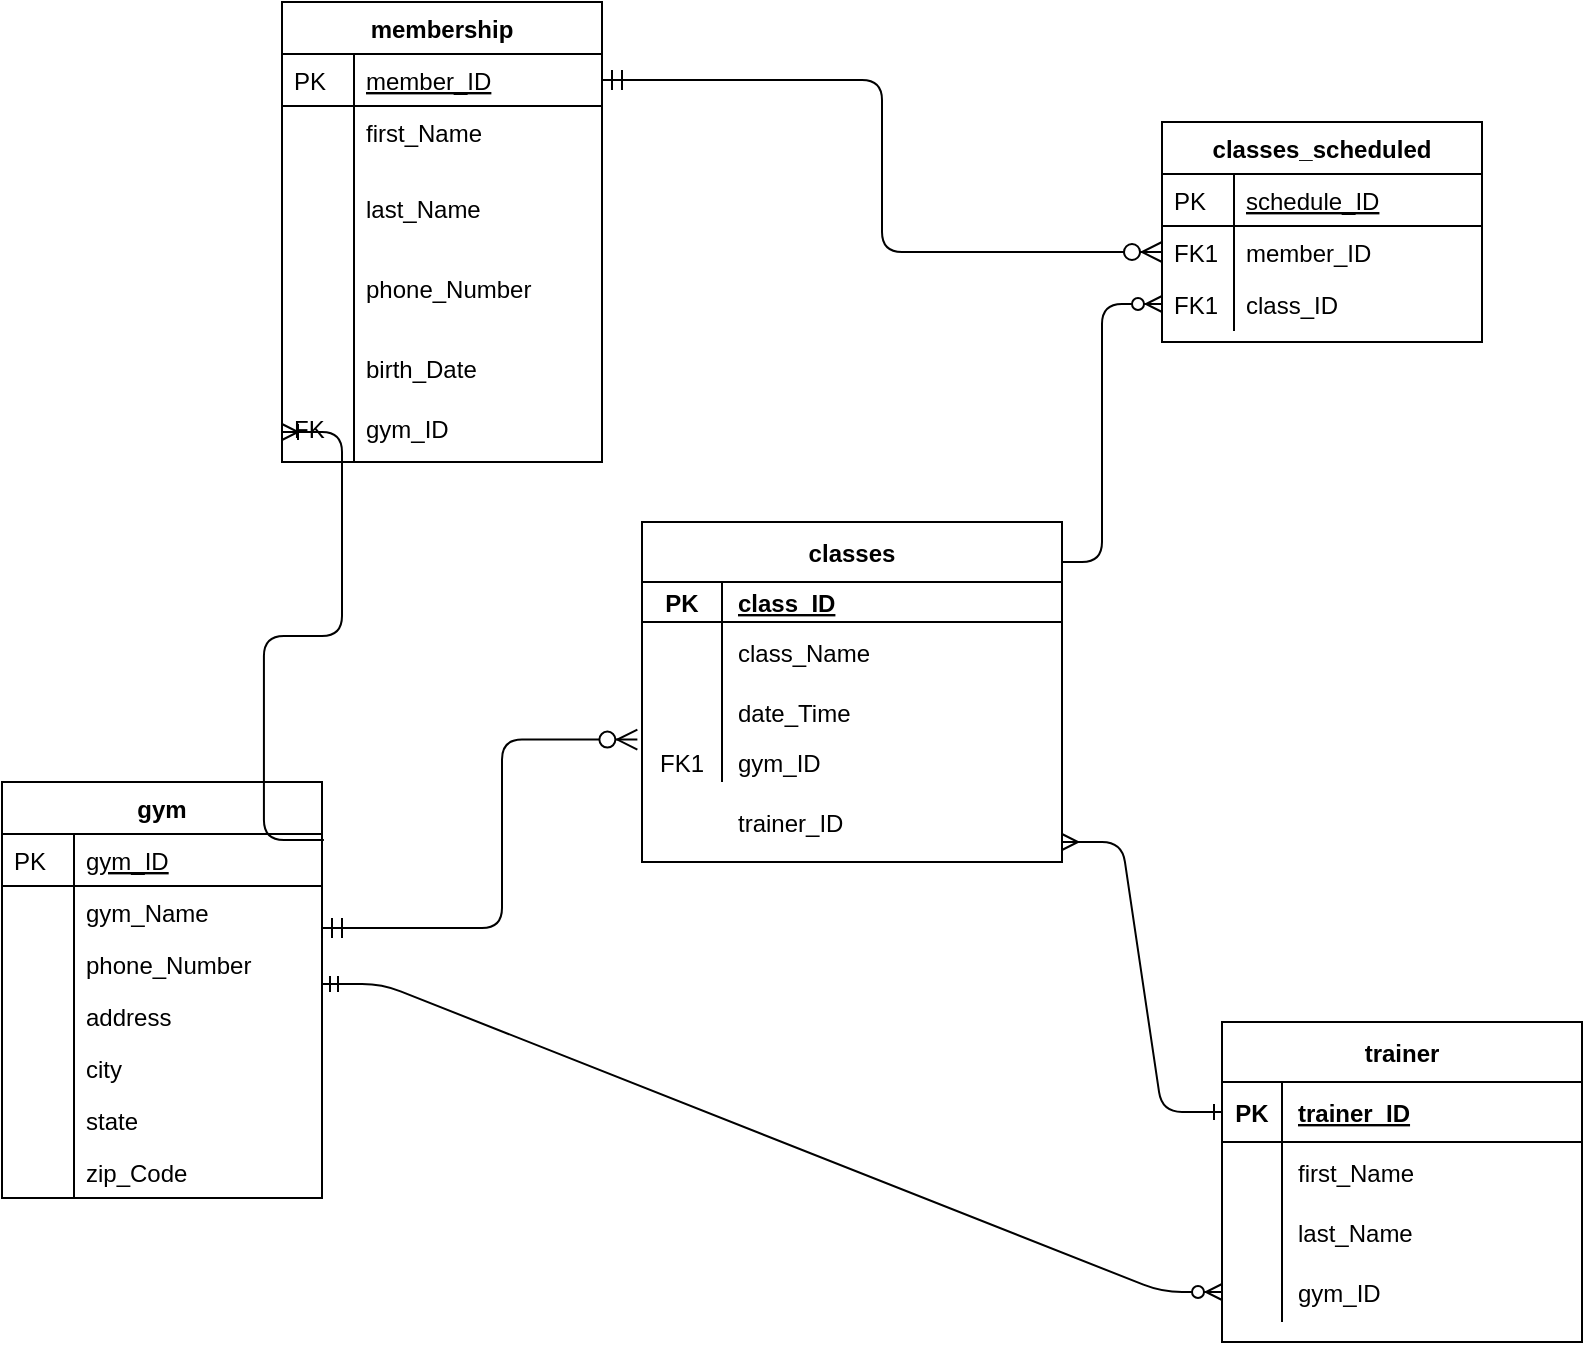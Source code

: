 <mxfile version="13.3.5" type="device"><diagram id="C5RBs43oDa-KdzZeNtuy" name="Page-1"><mxGraphModel dx="1247" dy="701" grid="1" gridSize="10" guides="1" tooltips="1" connect="1" arrows="1" fold="1" page="1" pageScale="1" pageWidth="827" pageHeight="1169" math="0" shadow="0"><root><mxCell id="WIyWlLk6GJQsqaUBKTNV-0"/><mxCell id="WIyWlLk6GJQsqaUBKTNV-1" parent="WIyWlLk6GJQsqaUBKTNV-0"/><mxCell id="zkfFHV4jXpPFQw0GAbJ--51" value="membership" style="swimlane;fontStyle=1;childLayout=stackLayout;horizontal=1;startSize=26;horizontalStack=0;resizeParent=1;resizeLast=0;collapsible=1;marginBottom=0;rounded=0;shadow=0;strokeWidth=1;" parent="WIyWlLk6GJQsqaUBKTNV-1" vertex="1"><mxGeometry x="160" y="120" width="160" height="230" as="geometry"><mxRectangle x="20" y="80" width="160" height="26" as="alternateBounds"/></mxGeometry></mxCell><mxCell id="zkfFHV4jXpPFQw0GAbJ--52" value="member_ID" style="shape=partialRectangle;top=0;left=0;right=0;bottom=1;align=left;verticalAlign=top;fillColor=none;spacingLeft=40;spacingRight=4;overflow=hidden;rotatable=0;points=[[0,0.5],[1,0.5]];portConstraint=eastwest;dropTarget=0;rounded=0;shadow=0;strokeWidth=1;fontStyle=4" parent="zkfFHV4jXpPFQw0GAbJ--51" vertex="1"><mxGeometry y="26" width="160" height="26" as="geometry"/></mxCell><mxCell id="zkfFHV4jXpPFQw0GAbJ--53" value="PK" style="shape=partialRectangle;top=0;left=0;bottom=0;fillColor=none;align=left;verticalAlign=top;spacingLeft=4;spacingRight=4;overflow=hidden;rotatable=0;points=[];portConstraint=eastwest;part=1;" parent="zkfFHV4jXpPFQw0GAbJ--52" vertex="1" connectable="0"><mxGeometry width="36" height="26" as="geometry"/></mxCell><mxCell id="zkfFHV4jXpPFQw0GAbJ--54" value="first_Name" style="shape=partialRectangle;top=0;left=0;right=0;bottom=0;align=left;verticalAlign=top;fillColor=none;spacingLeft=40;spacingRight=4;overflow=hidden;rotatable=0;points=[[0,0.5],[1,0.5]];portConstraint=eastwest;dropTarget=0;rounded=0;shadow=0;strokeWidth=1;" parent="zkfFHV4jXpPFQw0GAbJ--51" vertex="1"><mxGeometry y="52" width="160" height="38" as="geometry"/></mxCell><mxCell id="zkfFHV4jXpPFQw0GAbJ--55" value="" style="shape=partialRectangle;top=0;left=0;bottom=0;fillColor=none;align=left;verticalAlign=top;spacingLeft=4;spacingRight=4;overflow=hidden;rotatable=0;points=[];portConstraint=eastwest;part=1;" parent="zkfFHV4jXpPFQw0GAbJ--54" vertex="1" connectable="0"><mxGeometry width="36" height="38" as="geometry"/></mxCell><mxCell id="4grIBec-K4VdaQURwGYC-119" value="last_Name" style="shape=partialRectangle;top=0;left=0;right=0;bottom=0;align=left;verticalAlign=top;fillColor=none;spacingLeft=40;spacingRight=4;overflow=hidden;rotatable=0;points=[[0,0.5],[1,0.5]];portConstraint=eastwest;dropTarget=0;rounded=0;shadow=0;strokeWidth=1;" parent="zkfFHV4jXpPFQw0GAbJ--51" vertex="1"><mxGeometry y="90" width="160" height="40" as="geometry"/></mxCell><mxCell id="4grIBec-K4VdaQURwGYC-120" value="" style="shape=partialRectangle;top=0;left=0;bottom=0;fillColor=none;align=left;verticalAlign=top;spacingLeft=4;spacingRight=4;overflow=hidden;rotatable=0;points=[];portConstraint=eastwest;part=1;" parent="4grIBec-K4VdaQURwGYC-119" vertex="1" connectable="0"><mxGeometry width="36" height="40" as="geometry"/></mxCell><mxCell id="4grIBec-K4VdaQURwGYC-137" value="phone_Number" style="shape=partialRectangle;top=0;left=0;right=0;bottom=0;align=left;verticalAlign=top;fillColor=none;spacingLeft=40;spacingRight=4;overflow=hidden;rotatable=0;points=[[0,0.5],[1,0.5]];portConstraint=eastwest;dropTarget=0;rounded=0;shadow=0;strokeWidth=1;" parent="zkfFHV4jXpPFQw0GAbJ--51" vertex="1"><mxGeometry y="130" width="160" height="40" as="geometry"/></mxCell><mxCell id="4grIBec-K4VdaQURwGYC-138" value="" style="shape=partialRectangle;top=0;left=0;bottom=0;fillColor=none;align=left;verticalAlign=top;spacingLeft=4;spacingRight=4;overflow=hidden;rotatable=0;points=[];portConstraint=eastwest;part=1;" parent="4grIBec-K4VdaQURwGYC-137" vertex="1" connectable="0"><mxGeometry width="36" height="40" as="geometry"/></mxCell><mxCell id="4grIBec-K4VdaQURwGYC-139" value="birth_Date" style="shape=partialRectangle;top=0;left=0;right=0;bottom=0;align=left;verticalAlign=top;fillColor=none;spacingLeft=40;spacingRight=4;overflow=hidden;rotatable=0;points=[[0,0.5],[1,0.5]];portConstraint=eastwest;dropTarget=0;rounded=0;shadow=0;strokeWidth=1;" parent="zkfFHV4jXpPFQw0GAbJ--51" vertex="1"><mxGeometry y="170" width="160" height="30" as="geometry"/></mxCell><mxCell id="4grIBec-K4VdaQURwGYC-140" value="" style="shape=partialRectangle;top=0;left=0;bottom=0;fillColor=none;align=left;verticalAlign=top;spacingLeft=4;spacingRight=4;overflow=hidden;rotatable=0;points=[];portConstraint=eastwest;part=1;" parent="4grIBec-K4VdaQURwGYC-139" vertex="1" connectable="0"><mxGeometry width="36" height="30" as="geometry"/></mxCell><mxCell id="4grIBec-K4VdaQURwGYC-197" value="gym_ID" style="shape=partialRectangle;top=0;left=0;right=0;bottom=0;align=left;verticalAlign=top;fillColor=none;spacingLeft=40;spacingRight=4;overflow=hidden;rotatable=0;points=[[0,0.5],[1,0.5]];portConstraint=eastwest;dropTarget=0;rounded=0;shadow=0;strokeWidth=1;" parent="zkfFHV4jXpPFQw0GAbJ--51" vertex="1"><mxGeometry y="200" width="160" height="30" as="geometry"/></mxCell><mxCell id="4grIBec-K4VdaQURwGYC-198" value="FK" style="shape=partialRectangle;top=0;left=0;bottom=0;fillColor=none;align=left;verticalAlign=top;spacingLeft=4;spacingRight=4;overflow=hidden;rotatable=0;points=[];portConstraint=eastwest;part=1;" parent="4grIBec-K4VdaQURwGYC-197" vertex="1" connectable="0"><mxGeometry width="36" height="30" as="geometry"/></mxCell><mxCell id="zkfFHV4jXpPFQw0GAbJ--63" value="" style="edgeStyle=orthogonalEdgeStyle;endArrow=ERzeroToMany;startArrow=ERmandOne;shadow=0;strokeWidth=1;endSize=8;startSize=8;entryX=0;entryY=0.5;entryDx=0;entryDy=0;" parent="WIyWlLk6GJQsqaUBKTNV-1" source="zkfFHV4jXpPFQw0GAbJ--52" target="zkfFHV4jXpPFQw0GAbJ--59" edge="1"><mxGeometry width="100" height="100" relative="1" as="geometry"><mxPoint x="310" y="390" as="sourcePoint"/><mxPoint x="410" y="290" as="targetPoint"/></mxGeometry></mxCell><mxCell id="zkfFHV4jXpPFQw0GAbJ--71" value="" style="edgeStyle=orthogonalEdgeStyle;endArrow=ERzeroToMany;startArrow=ERmandOne;shadow=0;strokeWidth=1;endSize=8;startSize=8;exitX=1;exitY=0.808;exitDx=0;exitDy=0;entryX=-0.011;entryY=-0.06;entryDx=0;entryDy=0;entryPerimeter=0;exitPerimeter=0;" parent="WIyWlLk6GJQsqaUBKTNV-1" source="zkfFHV4jXpPFQw0GAbJ--67" target="4grIBec-K4VdaQURwGYC-13" edge="1"><mxGeometry width="100" height="100" relative="1" as="geometry"><mxPoint x="410" y="182" as="sourcePoint"/><mxPoint x="440" y="470" as="targetPoint"/><Array as="points"><mxPoint x="270" y="583"/><mxPoint x="270" y="489"/></Array></mxGeometry></mxCell><mxCell id="zkfFHV4jXpPFQw0GAbJ--56" value="classes_scheduled" style="swimlane;fontStyle=1;childLayout=stackLayout;horizontal=1;startSize=26;horizontalStack=0;resizeParent=1;resizeLast=0;collapsible=1;marginBottom=0;rounded=0;shadow=0;strokeWidth=1;" parent="WIyWlLk6GJQsqaUBKTNV-1" vertex="1"><mxGeometry x="600" y="180" width="160" height="110" as="geometry"><mxRectangle x="260" y="80" width="160" height="26" as="alternateBounds"/></mxGeometry></mxCell><mxCell id="zkfFHV4jXpPFQw0GAbJ--57" value="schedule_ID" style="shape=partialRectangle;top=0;left=0;right=0;bottom=1;align=left;verticalAlign=top;fillColor=none;spacingLeft=40;spacingRight=4;overflow=hidden;rotatable=0;points=[[0,0.5],[1,0.5]];portConstraint=eastwest;dropTarget=0;rounded=0;shadow=0;strokeWidth=1;fontStyle=4" parent="zkfFHV4jXpPFQw0GAbJ--56" vertex="1"><mxGeometry y="26" width="160" height="26" as="geometry"/></mxCell><mxCell id="zkfFHV4jXpPFQw0GAbJ--58" value="PK" style="shape=partialRectangle;top=0;left=0;bottom=0;fillColor=none;align=left;verticalAlign=top;spacingLeft=4;spacingRight=4;overflow=hidden;rotatable=0;points=[];portConstraint=eastwest;part=1;" parent="zkfFHV4jXpPFQw0GAbJ--57" vertex="1" connectable="0"><mxGeometry width="36" height="26" as="geometry"/></mxCell><mxCell id="zkfFHV4jXpPFQw0GAbJ--59" value="member_ID" style="shape=partialRectangle;top=0;left=0;right=0;bottom=0;align=left;verticalAlign=top;fillColor=none;spacingLeft=40;spacingRight=4;overflow=hidden;rotatable=0;points=[[0,0.5],[1,0.5]];portConstraint=eastwest;dropTarget=0;rounded=0;shadow=0;strokeWidth=1;" parent="zkfFHV4jXpPFQw0GAbJ--56" vertex="1"><mxGeometry y="52" width="160" height="26" as="geometry"/></mxCell><mxCell id="zkfFHV4jXpPFQw0GAbJ--60" value="FK1" style="shape=partialRectangle;top=0;left=0;bottom=0;fillColor=none;align=left;verticalAlign=top;spacingLeft=4;spacingRight=4;overflow=hidden;rotatable=0;points=[];portConstraint=eastwest;part=1;" parent="zkfFHV4jXpPFQw0GAbJ--59" vertex="1" connectable="0"><mxGeometry width="36" height="26" as="geometry"/></mxCell><mxCell id="4grIBec-K4VdaQURwGYC-1" value="class_ID" style="shape=partialRectangle;top=0;left=0;right=0;bottom=0;align=left;verticalAlign=top;fillColor=none;spacingLeft=40;spacingRight=4;overflow=hidden;rotatable=0;points=[[0,0.5],[1,0.5]];portConstraint=eastwest;dropTarget=0;rounded=0;shadow=0;strokeWidth=1;" parent="zkfFHV4jXpPFQw0GAbJ--56" vertex="1"><mxGeometry y="78" width="160" height="26" as="geometry"/></mxCell><mxCell id="4grIBec-K4VdaQURwGYC-2" value="FK1" style="shape=partialRectangle;top=0;left=0;bottom=0;fillColor=none;align=left;verticalAlign=top;spacingLeft=4;spacingRight=4;overflow=hidden;rotatable=0;points=[];portConstraint=eastwest;part=1;" parent="4grIBec-K4VdaQURwGYC-1" vertex="1" connectable="0"><mxGeometry width="36" height="26" as="geometry"/></mxCell><mxCell id="zkfFHV4jXpPFQw0GAbJ--64" value="gym" style="swimlane;fontStyle=1;childLayout=stackLayout;horizontal=1;startSize=26;horizontalStack=0;resizeParent=1;resizeLast=0;collapsible=1;marginBottom=0;rounded=0;shadow=0;strokeWidth=1;" parent="WIyWlLk6GJQsqaUBKTNV-1" vertex="1"><mxGeometry x="20" y="510" width="160" height="208" as="geometry"><mxRectangle x="260" y="270" width="160" height="26" as="alternateBounds"/></mxGeometry></mxCell><mxCell id="zkfFHV4jXpPFQw0GAbJ--65" value="gym_ID" style="shape=partialRectangle;top=0;left=0;right=0;bottom=1;align=left;verticalAlign=top;fillColor=none;spacingLeft=40;spacingRight=4;overflow=hidden;rotatable=0;points=[[0,0.5],[1,0.5]];portConstraint=eastwest;dropTarget=0;rounded=0;shadow=0;strokeWidth=1;fontStyle=4" parent="zkfFHV4jXpPFQw0GAbJ--64" vertex="1"><mxGeometry y="26" width="160" height="26" as="geometry"/></mxCell><mxCell id="zkfFHV4jXpPFQw0GAbJ--66" value="PK" style="shape=partialRectangle;top=0;left=0;bottom=0;fillColor=none;align=left;verticalAlign=top;spacingLeft=4;spacingRight=4;overflow=hidden;rotatable=0;points=[];portConstraint=eastwest;part=1;" parent="zkfFHV4jXpPFQw0GAbJ--65" vertex="1" connectable="0"><mxGeometry width="36" height="26" as="geometry"/></mxCell><mxCell id="zkfFHV4jXpPFQw0GAbJ--67" value="gym_Name" style="shape=partialRectangle;top=0;left=0;right=0;bottom=0;align=left;verticalAlign=top;fillColor=none;spacingLeft=40;spacingRight=4;overflow=hidden;rotatable=0;points=[[0,0.5],[1,0.5]];portConstraint=eastwest;dropTarget=0;rounded=0;shadow=0;strokeWidth=1;" parent="zkfFHV4jXpPFQw0GAbJ--64" vertex="1"><mxGeometry y="52" width="160" height="26" as="geometry"/></mxCell><mxCell id="zkfFHV4jXpPFQw0GAbJ--68" value="" style="shape=partialRectangle;top=0;left=0;bottom=0;fillColor=none;align=left;verticalAlign=top;spacingLeft=4;spacingRight=4;overflow=hidden;rotatable=0;points=[];portConstraint=eastwest;part=1;" parent="zkfFHV4jXpPFQw0GAbJ--67" vertex="1" connectable="0"><mxGeometry width="36" height="26" as="geometry"/></mxCell><mxCell id="zkfFHV4jXpPFQw0GAbJ--69" value="phone_Number" style="shape=partialRectangle;top=0;left=0;right=0;bottom=0;align=left;verticalAlign=top;fillColor=none;spacingLeft=40;spacingRight=4;overflow=hidden;rotatable=0;points=[[0,0.5],[1,0.5]];portConstraint=eastwest;dropTarget=0;rounded=0;shadow=0;strokeWidth=1;" parent="zkfFHV4jXpPFQw0GAbJ--64" vertex="1"><mxGeometry y="78" width="160" height="26" as="geometry"/></mxCell><mxCell id="zkfFHV4jXpPFQw0GAbJ--70" value="" style="shape=partialRectangle;top=0;left=0;bottom=0;fillColor=none;align=left;verticalAlign=top;spacingLeft=4;spacingRight=4;overflow=hidden;rotatable=0;points=[];portConstraint=eastwest;part=1;" parent="zkfFHV4jXpPFQw0GAbJ--69" vertex="1" connectable="0"><mxGeometry width="36" height="26" as="geometry"/></mxCell><mxCell id="4grIBec-K4VdaQURwGYC-189" value="address" style="shape=partialRectangle;top=0;left=0;right=0;bottom=0;align=left;verticalAlign=top;fillColor=none;spacingLeft=40;spacingRight=4;overflow=hidden;rotatable=0;points=[[0,0.5],[1,0.5]];portConstraint=eastwest;dropTarget=0;rounded=0;shadow=0;strokeWidth=1;" parent="zkfFHV4jXpPFQw0GAbJ--64" vertex="1"><mxGeometry y="104" width="160" height="26" as="geometry"/></mxCell><mxCell id="4grIBec-K4VdaQURwGYC-190" value="" style="shape=partialRectangle;top=0;left=0;bottom=0;fillColor=none;align=left;verticalAlign=top;spacingLeft=4;spacingRight=4;overflow=hidden;rotatable=0;points=[];portConstraint=eastwest;part=1;" parent="4grIBec-K4VdaQURwGYC-189" vertex="1" connectable="0"><mxGeometry width="36" height="26" as="geometry"/></mxCell><mxCell id="4grIBec-K4VdaQURwGYC-191" value="city" style="shape=partialRectangle;top=0;left=0;right=0;bottom=0;align=left;verticalAlign=top;fillColor=none;spacingLeft=40;spacingRight=4;overflow=hidden;rotatable=0;points=[[0,0.5],[1,0.5]];portConstraint=eastwest;dropTarget=0;rounded=0;shadow=0;strokeWidth=1;" parent="zkfFHV4jXpPFQw0GAbJ--64" vertex="1"><mxGeometry y="130" width="160" height="26" as="geometry"/></mxCell><mxCell id="4grIBec-K4VdaQURwGYC-192" value="" style="shape=partialRectangle;top=0;left=0;bottom=0;fillColor=none;align=left;verticalAlign=top;spacingLeft=4;spacingRight=4;overflow=hidden;rotatable=0;points=[];portConstraint=eastwest;part=1;" parent="4grIBec-K4VdaQURwGYC-191" vertex="1" connectable="0"><mxGeometry width="36" height="26" as="geometry"/></mxCell><mxCell id="4grIBec-K4VdaQURwGYC-193" value="state" style="shape=partialRectangle;top=0;left=0;right=0;bottom=0;align=left;verticalAlign=top;fillColor=none;spacingLeft=40;spacingRight=4;overflow=hidden;rotatable=0;points=[[0,0.5],[1,0.5]];portConstraint=eastwest;dropTarget=0;rounded=0;shadow=0;strokeWidth=1;" parent="zkfFHV4jXpPFQw0GAbJ--64" vertex="1"><mxGeometry y="156" width="160" height="26" as="geometry"/></mxCell><mxCell id="4grIBec-K4VdaQURwGYC-194" value="" style="shape=partialRectangle;top=0;left=0;bottom=0;fillColor=none;align=left;verticalAlign=top;spacingLeft=4;spacingRight=4;overflow=hidden;rotatable=0;points=[];portConstraint=eastwest;part=1;" parent="4grIBec-K4VdaQURwGYC-193" vertex="1" connectable="0"><mxGeometry width="36" height="26" as="geometry"/></mxCell><mxCell id="4grIBec-K4VdaQURwGYC-195" value="zip_Code" style="shape=partialRectangle;top=0;left=0;right=0;bottom=0;align=left;verticalAlign=top;fillColor=none;spacingLeft=40;spacingRight=4;overflow=hidden;rotatable=0;points=[[0,0.5],[1,0.5]];portConstraint=eastwest;dropTarget=0;rounded=0;shadow=0;strokeWidth=1;" parent="zkfFHV4jXpPFQw0GAbJ--64" vertex="1"><mxGeometry y="182" width="160" height="26" as="geometry"/></mxCell><mxCell id="4grIBec-K4VdaQURwGYC-196" value="" style="shape=partialRectangle;top=0;left=0;bottom=0;fillColor=none;align=left;verticalAlign=top;spacingLeft=4;spacingRight=4;overflow=hidden;rotatable=0;points=[];portConstraint=eastwest;part=1;" parent="4grIBec-K4VdaQURwGYC-195" vertex="1" connectable="0"><mxGeometry width="36" height="26" as="geometry"/></mxCell><mxCell id="4grIBec-K4VdaQURwGYC-199" value="" style="edgeStyle=entityRelationEdgeStyle;fontSize=12;html=1;endArrow=ERoneToMany;entryX=0;entryY=0.5;entryDx=0;entryDy=0;exitX=1.006;exitY=0.115;exitDx=0;exitDy=0;exitPerimeter=0;" parent="WIyWlLk6GJQsqaUBKTNV-1" target="4grIBec-K4VdaQURwGYC-197" edge="1" source="zkfFHV4jXpPFQw0GAbJ--65"><mxGeometry width="100" height="100" relative="1" as="geometry"><mxPoint x="180" y="550" as="sourcePoint"/><mxPoint x="280" y="450" as="targetPoint"/></mxGeometry></mxCell><mxCell id="4grIBec-K4VdaQURwGYC-213" value="" style="edgeStyle=entityRelationEdgeStyle;fontSize=12;html=1;endArrow=ERzeroToMany;startArrow=ERmandOne;entryX=0;entryY=0.5;entryDx=0;entryDy=0;exitX=1;exitY=0.885;exitDx=0;exitDy=0;exitPerimeter=0;" parent="WIyWlLk6GJQsqaUBKTNV-1" source="zkfFHV4jXpPFQw0GAbJ--69" target="4grIBec-K4VdaQURwGYC-210" edge="1"><mxGeometry width="100" height="100" relative="1" as="geometry"><mxPoint x="180" y="610" as="sourcePoint"/><mxPoint x="280" y="510" as="targetPoint"/></mxGeometry></mxCell><mxCell id="4grIBec-K4VdaQURwGYC-214" value="" style="edgeStyle=entityRelationEdgeStyle;fontSize=12;html=1;endArrow=ERzeroToMany;startArrow=ERmandOne;entryX=0;entryY=0.5;entryDx=0;entryDy=0;" parent="WIyWlLk6GJQsqaUBKTNV-1" target="4grIBec-K4VdaQURwGYC-1" edge="1"><mxGeometry width="100" height="100" relative="1" as="geometry"><mxPoint x="540" y="400" as="sourcePoint"/><mxPoint x="640" y="300" as="targetPoint"/></mxGeometry></mxCell><mxCell id="4grIBec-K4VdaQURwGYC-200" value="trainer" style="shape=table;startSize=30;container=1;collapsible=1;childLayout=tableLayout;fixedRows=1;rowLines=0;fontStyle=1;align=center;resizeLast=1;" parent="WIyWlLk6GJQsqaUBKTNV-1" vertex="1"><mxGeometry x="630" y="630" width="180" height="160" as="geometry"/></mxCell><mxCell id="4grIBec-K4VdaQURwGYC-201" value="" style="shape=partialRectangle;collapsible=0;dropTarget=0;pointerEvents=0;fillColor=none;top=0;left=0;bottom=1;right=0;points=[[0,0.5],[1,0.5]];portConstraint=eastwest;" parent="4grIBec-K4VdaQURwGYC-200" vertex="1"><mxGeometry y="30" width="180" height="30" as="geometry"/></mxCell><mxCell id="4grIBec-K4VdaQURwGYC-202" value="PK" style="shape=partialRectangle;connectable=0;fillColor=none;top=0;left=0;bottom=0;right=0;fontStyle=1;overflow=hidden;" parent="4grIBec-K4VdaQURwGYC-201" vertex="1"><mxGeometry width="30" height="30" as="geometry"/></mxCell><mxCell id="4grIBec-K4VdaQURwGYC-203" value="trainer_ID" style="shape=partialRectangle;connectable=0;fillColor=none;top=0;left=0;bottom=0;right=0;align=left;spacingLeft=6;fontStyle=5;overflow=hidden;" parent="4grIBec-K4VdaQURwGYC-201" vertex="1"><mxGeometry x="30" width="150" height="30" as="geometry"/></mxCell><mxCell id="4grIBec-K4VdaQURwGYC-204" value="" style="shape=partialRectangle;collapsible=0;dropTarget=0;pointerEvents=0;fillColor=none;top=0;left=0;bottom=0;right=0;points=[[0,0.5],[1,0.5]];portConstraint=eastwest;" parent="4grIBec-K4VdaQURwGYC-200" vertex="1"><mxGeometry y="60" width="180" height="30" as="geometry"/></mxCell><mxCell id="4grIBec-K4VdaQURwGYC-205" value="" style="shape=partialRectangle;connectable=0;fillColor=none;top=0;left=0;bottom=0;right=0;editable=1;overflow=hidden;" parent="4grIBec-K4VdaQURwGYC-204" vertex="1"><mxGeometry width="30" height="30" as="geometry"/></mxCell><mxCell id="4grIBec-K4VdaQURwGYC-206" value="first_Name" style="shape=partialRectangle;connectable=0;fillColor=none;top=0;left=0;bottom=0;right=0;align=left;spacingLeft=6;overflow=hidden;" parent="4grIBec-K4VdaQURwGYC-204" vertex="1"><mxGeometry x="30" width="150" height="30" as="geometry"/></mxCell><mxCell id="4grIBec-K4VdaQURwGYC-207" value="" style="shape=partialRectangle;collapsible=0;dropTarget=0;pointerEvents=0;fillColor=none;top=0;left=0;bottom=0;right=0;points=[[0,0.5],[1,0.5]];portConstraint=eastwest;" parent="4grIBec-K4VdaQURwGYC-200" vertex="1"><mxGeometry y="90" width="180" height="30" as="geometry"/></mxCell><mxCell id="4grIBec-K4VdaQURwGYC-208" value="" style="shape=partialRectangle;connectable=0;fillColor=none;top=0;left=0;bottom=0;right=0;editable=1;overflow=hidden;" parent="4grIBec-K4VdaQURwGYC-207" vertex="1"><mxGeometry width="30" height="30" as="geometry"/></mxCell><mxCell id="4grIBec-K4VdaQURwGYC-209" value="last_Name" style="shape=partialRectangle;connectable=0;fillColor=none;top=0;left=0;bottom=0;right=0;align=left;spacingLeft=6;overflow=hidden;" parent="4grIBec-K4VdaQURwGYC-207" vertex="1"><mxGeometry x="30" width="150" height="30" as="geometry"/></mxCell><mxCell id="4grIBec-K4VdaQURwGYC-210" value="" style="shape=partialRectangle;collapsible=0;dropTarget=0;pointerEvents=0;fillColor=none;top=0;left=0;bottom=0;right=0;points=[[0,0.5],[1,0.5]];portConstraint=eastwest;" parent="4grIBec-K4VdaQURwGYC-200" vertex="1"><mxGeometry y="120" width="180" height="30" as="geometry"/></mxCell><mxCell id="4grIBec-K4VdaQURwGYC-211" value="" style="shape=partialRectangle;connectable=0;fillColor=none;top=0;left=0;bottom=0;right=0;editable=1;overflow=hidden;" parent="4grIBec-K4VdaQURwGYC-210" vertex="1"><mxGeometry width="30" height="30" as="geometry"/></mxCell><mxCell id="4grIBec-K4VdaQURwGYC-212" value="gym_ID" style="shape=partialRectangle;connectable=0;fillColor=none;top=0;left=0;bottom=0;right=0;align=left;spacingLeft=6;overflow=hidden;" parent="4grIBec-K4VdaQURwGYC-210" vertex="1"><mxGeometry x="30" width="150" height="30" as="geometry"/></mxCell><mxCell id="4grIBec-K4VdaQURwGYC-215" value="" style="edgeStyle=entityRelationEdgeStyle;fontSize=12;html=1;endArrow=ERone;startArrow=ERmany;entryX=0;entryY=0.5;entryDx=0;entryDy=0;startFill=0;endFill=0;" parent="WIyWlLk6GJQsqaUBKTNV-1" target="4grIBec-K4VdaQURwGYC-201" edge="1"><mxGeometry width="100" height="100" relative="1" as="geometry"><mxPoint x="550" y="540" as="sourcePoint"/><mxPoint x="600" y="540" as="targetPoint"/></mxGeometry></mxCell><mxCell id="4grIBec-K4VdaQURwGYC-3" value="classes" style="shape=table;startSize=30;container=1;collapsible=1;childLayout=tableLayout;fixedRows=1;rowLines=0;fontStyle=1;align=center;resizeLast=1;" parent="WIyWlLk6GJQsqaUBKTNV-1" vertex="1"><mxGeometry x="340" y="380" width="210" height="170" as="geometry"/></mxCell><mxCell id="4grIBec-K4VdaQURwGYC-4" value="" style="shape=partialRectangle;collapsible=0;dropTarget=0;pointerEvents=0;fillColor=none;top=0;left=0;bottom=1;right=0;points=[[0,0.5],[1,0.5]];portConstraint=eastwest;" parent="4grIBec-K4VdaQURwGYC-3" vertex="1"><mxGeometry y="30" width="210" height="20" as="geometry"/></mxCell><mxCell id="4grIBec-K4VdaQURwGYC-5" value="PK" style="shape=partialRectangle;connectable=0;fillColor=none;top=0;left=0;bottom=0;right=0;fontStyle=1;overflow=hidden;" parent="4grIBec-K4VdaQURwGYC-4" vertex="1"><mxGeometry width="40" height="20" as="geometry"/></mxCell><mxCell id="4grIBec-K4VdaQURwGYC-6" value="class_ID" style="shape=partialRectangle;connectable=0;fillColor=none;top=0;left=0;bottom=0;right=0;align=left;spacingLeft=6;fontStyle=5;overflow=hidden;" parent="4grIBec-K4VdaQURwGYC-4" vertex="1"><mxGeometry x="40" width="170" height="20" as="geometry"/></mxCell><mxCell id="4grIBec-K4VdaQURwGYC-7" value="" style="shape=partialRectangle;collapsible=0;dropTarget=0;pointerEvents=0;fillColor=none;top=0;left=0;bottom=0;right=0;points=[[0,0.5],[1,0.5]];portConstraint=eastwest;" parent="4grIBec-K4VdaQURwGYC-3" vertex="1"><mxGeometry y="50" width="210" height="30" as="geometry"/></mxCell><mxCell id="4grIBec-K4VdaQURwGYC-8" value="" style="shape=partialRectangle;connectable=0;fillColor=none;top=0;left=0;bottom=0;right=0;editable=1;overflow=hidden;" parent="4grIBec-K4VdaQURwGYC-7" vertex="1"><mxGeometry width="40" height="30" as="geometry"/></mxCell><mxCell id="4grIBec-K4VdaQURwGYC-9" value="class_Name" style="shape=partialRectangle;connectable=0;fillColor=none;top=0;left=0;bottom=0;right=0;align=left;spacingLeft=6;overflow=hidden;" parent="4grIBec-K4VdaQURwGYC-7" vertex="1"><mxGeometry x="40" width="170" height="30" as="geometry"/></mxCell><mxCell id="4grIBec-K4VdaQURwGYC-10" value="" style="shape=partialRectangle;collapsible=0;dropTarget=0;pointerEvents=0;fillColor=none;top=0;left=0;bottom=0;right=0;points=[[0,0.5],[1,0.5]];portConstraint=eastwest;" parent="4grIBec-K4VdaQURwGYC-3" vertex="1"><mxGeometry y="80" width="210" height="30" as="geometry"/></mxCell><mxCell id="4grIBec-K4VdaQURwGYC-11" value="" style="shape=partialRectangle;connectable=0;fillColor=none;top=0;left=0;bottom=0;right=0;editable=1;overflow=hidden;" parent="4grIBec-K4VdaQURwGYC-10" vertex="1"><mxGeometry width="40" height="30" as="geometry"/></mxCell><mxCell id="4grIBec-K4VdaQURwGYC-12" value="date_Time" style="shape=partialRectangle;connectable=0;fillColor=none;top=0;left=0;bottom=0;right=0;align=left;spacingLeft=6;overflow=hidden;" parent="4grIBec-K4VdaQURwGYC-10" vertex="1"><mxGeometry x="40" width="170" height="30" as="geometry"/></mxCell><mxCell id="4grIBec-K4VdaQURwGYC-13" value="" style="shape=partialRectangle;collapsible=0;dropTarget=0;pointerEvents=0;fillColor=none;top=0;left=0;bottom=0;right=0;points=[[0,0.5],[1,0.5]];portConstraint=eastwest;" parent="4grIBec-K4VdaQURwGYC-3" vertex="1"><mxGeometry y="110" width="210" height="20" as="geometry"/></mxCell><mxCell id="4grIBec-K4VdaQURwGYC-14" value="FK1" style="shape=partialRectangle;connectable=0;fillColor=none;top=0;left=0;bottom=0;right=0;editable=1;overflow=hidden;fontStyle=0" parent="4grIBec-K4VdaQURwGYC-13" vertex="1"><mxGeometry width="40" height="20" as="geometry"/></mxCell><mxCell id="4grIBec-K4VdaQURwGYC-15" value="gym_ID" style="shape=partialRectangle;connectable=0;fillColor=none;top=0;left=0;bottom=0;right=0;align=left;spacingLeft=6;overflow=hidden;" parent="4grIBec-K4VdaQURwGYC-13" vertex="1"><mxGeometry x="40" width="170" height="20" as="geometry"/></mxCell><mxCell id="IRj4rPsNBvKwEpXqq9q0-30" style="edgeStyle=orthogonalEdgeStyle;rounded=0;orthogonalLoop=1;jettySize=auto;html=1;exitX=1;exitY=0.5;exitDx=0;exitDy=0;" edge="1" parent="4grIBec-K4VdaQURwGYC-3" source="4grIBec-K4VdaQURwGYC-10" target="4grIBec-K4VdaQURwGYC-10"><mxGeometry relative="1" as="geometry"/></mxCell><mxCell id="IRj4rPsNBvKwEpXqq9q0-31" value="trainer_ID" style="shape=partialRectangle;connectable=0;fillColor=none;top=0;left=0;bottom=0;right=0;align=left;spacingLeft=6;overflow=hidden;" vertex="1" parent="WIyWlLk6GJQsqaUBKTNV-1"><mxGeometry x="380" y="520" width="170" height="20" as="geometry"/></mxCell></root></mxGraphModel></diagram></mxfile>